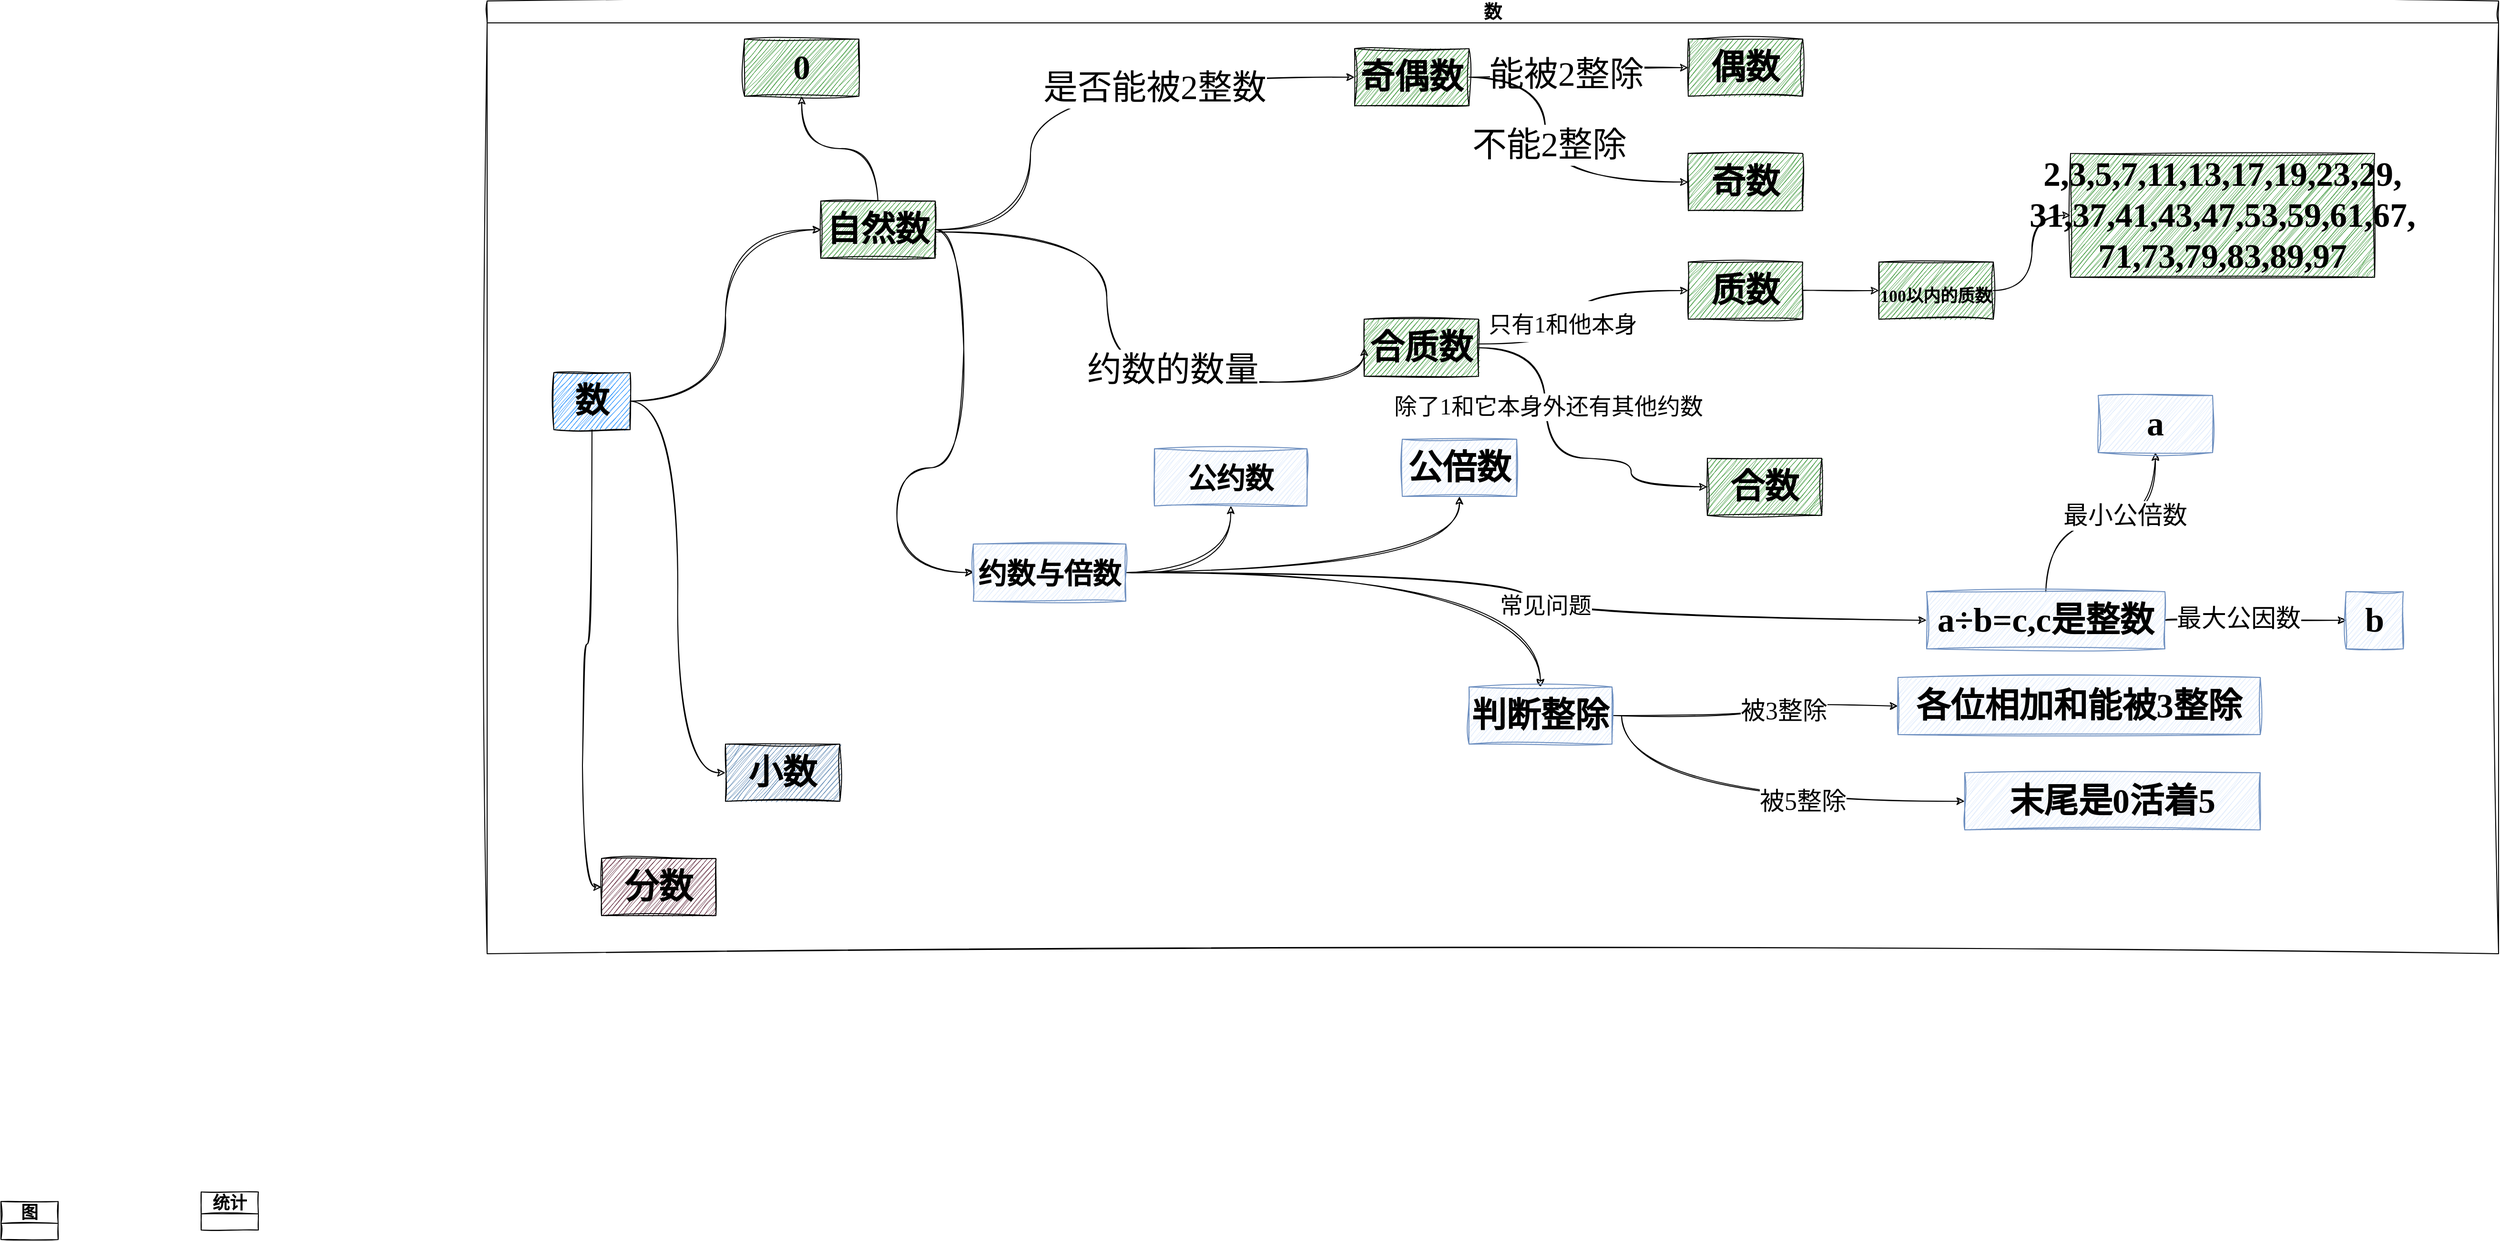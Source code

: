 <mxfile version="21.2.1" type="github">
  <diagram id="6a731a19-8d31-9384-78a2-239565b7b9f0" name="Page-1">
    <mxGraphModel dx="4123" dy="1148" grid="1" gridSize="10" guides="1" tooltips="1" connect="1" arrows="1" fold="1" page="1" pageScale="1" pageWidth="1169" pageHeight="827" background="none" math="0" shadow="0">
      <root>
        <mxCell id="0" />
        <mxCell id="1" parent="0" />
        <mxCell id="kk1tNPxJDdmJw3Zyzxyh-1779" value="数" style="swimlane;whiteSpace=wrap;html=1;shadow=0;sketch=1;curveFitting=1;jiggle=2;fontFamily=方正徐静蕾体;fontSource=http%3A%2F%2Fwww.ps3000.com%2Ffonts%2F%25E6%2596%25B9%25E6%25AD%25A3%25E9%259D%2599%25E8%2595%25BE%25E7%25AE%2580%25E4%25BD%2593_%25E5%25BE%2590%25E9%259D%2599%25E8%2595%25BE%25E6%2589%258B%25E5%2586%2599%25E4%25BD%2593.fon;fontSize=19;" parent="1" vertex="1">
          <mxGeometry x="100" y="130" width="2110" height="1000" as="geometry">
            <mxRectangle x="-280" y="240" width="140" height="30" as="alternateBounds" />
          </mxGeometry>
        </mxCell>
        <mxCell id="kk1tNPxJDdmJw3Zyzxyh-1782" style="edgeStyle=orthogonalEdgeStyle;rounded=0;orthogonalLoop=1;jettySize=auto;html=1;entryX=0;entryY=0.5;entryDx=0;entryDy=0;fontFamily=方正徐静蕾体;fontSource=http%3A%2F%2Fwww.ps3000.com%2Ffonts%2F%25E6%2596%25B9%25E6%25AD%25A3%25E9%259D%2599%25E8%2595%25BE%25E7%25AE%2580%25E4%25BD%2593_%25E5%25BE%2590%25E9%259D%2599%25E8%2595%25BE%25E6%2589%258B%25E5%2586%2599%25E4%25BD%2593.fon;fontSize=36;sketch=1;curveFitting=1;jiggle=2;elbow=vertical;curved=1;" parent="kk1tNPxJDdmJw3Zyzxyh-1779" source="kk1tNPxJDdmJw3Zyzxyh-1780" target="kk1tNPxJDdmJw3Zyzxyh-1781" edge="1">
          <mxGeometry relative="1" as="geometry" />
        </mxCell>
        <mxCell id="kk1tNPxJDdmJw3Zyzxyh-1786" style="edgeStyle=orthogonalEdgeStyle;curved=1;rounded=0;sketch=1;orthogonalLoop=1;jettySize=auto;html=1;entryX=0;entryY=0.5;entryDx=0;entryDy=0;fontFamily=方正徐静蕾体;fontSource=http%3A%2F%2Fwww.ps3000.com%2Ffonts%2F%25E6%2596%25B9%25E6%25AD%25A3%25E9%259D%2599%25E8%2595%25BE%25E7%25AE%2580%25E4%25BD%2593_%25E5%25BE%2590%25E9%259D%2599%25E8%2595%25BE%25E6%2589%258B%25E5%2586%2599%25E4%25BD%2593.fon;fontSize=36;elbow=vertical;" parent="kk1tNPxJDdmJw3Zyzxyh-1779" source="kk1tNPxJDdmJw3Zyzxyh-1780" target="kk1tNPxJDdmJw3Zyzxyh-1784" edge="1">
          <mxGeometry relative="1" as="geometry" />
        </mxCell>
        <mxCell id="kk1tNPxJDdmJw3Zyzxyh-1787" style="edgeStyle=orthogonalEdgeStyle;curved=1;rounded=0;sketch=1;orthogonalLoop=1;jettySize=auto;html=1;entryX=0;entryY=0.5;entryDx=0;entryDy=0;fontFamily=方正徐静蕾体;fontSource=http%3A%2F%2Fwww.ps3000.com%2Ffonts%2F%25E6%2596%25B9%25E6%25AD%25A3%25E9%259D%2599%25E8%2595%25BE%25E7%25AE%2580%25E4%25BD%2593_%25E5%25BE%2590%25E9%259D%2599%25E8%2595%25BE%25E6%2589%258B%25E5%2586%2599%25E4%25BD%2593.fon;fontSize=36;elbow=vertical;" parent="kk1tNPxJDdmJw3Zyzxyh-1779" source="kk1tNPxJDdmJw3Zyzxyh-1780" target="kk1tNPxJDdmJw3Zyzxyh-1785" edge="1">
          <mxGeometry relative="1" as="geometry" />
        </mxCell>
        <mxCell id="kk1tNPxJDdmJw3Zyzxyh-1780" value="数" style="rounded=0;whiteSpace=wrap;html=1;sketch=1;curveFitting=1;jiggle=2;fontFamily=方正徐静蕾体;fontSource=http%3A%2F%2Fwww.ps3000.com%2Ffonts%2F%25E6%2596%25B9%25E6%25AD%25A3%25E9%259D%2599%25E8%2595%25BE%25E7%25AE%2580%25E4%25BD%2593_%25E5%25BE%2590%25E9%259D%2599%25E8%2595%25BE%25E6%2589%258B%25E5%2586%2599%25E4%25BD%2593.fon;fontSize=36;fillColor=#007FFF;fontStyle=1" parent="kk1tNPxJDdmJw3Zyzxyh-1779" vertex="1">
          <mxGeometry x="70" y="390" width="80" height="60" as="geometry" />
        </mxCell>
        <mxCell id="FOnLiGUvBVXdEtmA3qcM-1771" style="edgeStyle=orthogonalEdgeStyle;curved=1;rounded=0;sketch=1;orthogonalLoop=1;jettySize=auto;html=1;entryX=0;entryY=0.5;entryDx=0;entryDy=0;fontFamily=方正徐静蕾体;fontSource=http%3A%2F%2Fwww.ps3000.com%2Ffonts%2F%25E6%2596%25B9%25E6%25AD%25A3%25E9%259D%2599%25E8%2595%25BE%25E7%25AE%2580%25E4%25BD%2593_%25E5%25BE%2590%25E9%259D%2599%25E8%2595%25BE%25E6%2589%258B%25E5%2586%2599%25E4%25BD%2593.fon;fontSize=36;elbow=vertical;" parent="kk1tNPxJDdmJw3Zyzxyh-1779" source="kk1tNPxJDdmJw3Zyzxyh-1781" target="FOnLiGUvBVXdEtmA3qcM-1770" edge="1">
          <mxGeometry relative="1" as="geometry">
            <Array as="points">
              <mxPoint x="570" y="240" />
              <mxPoint x="570" y="80" />
            </Array>
          </mxGeometry>
        </mxCell>
        <mxCell id="FOnLiGUvBVXdEtmA3qcM-1772" value="是否能被2整数" style="edgeLabel;html=1;align=center;verticalAlign=middle;resizable=0;points=[];fontSize=36;fontFamily=方正徐静蕾体;" parent="FOnLiGUvBVXdEtmA3qcM-1771" vertex="1" connectable="0">
          <mxGeometry x="-0.231" y="2" relative="1" as="geometry">
            <mxPoint x="132" y="-19" as="offset" />
          </mxGeometry>
        </mxCell>
        <mxCell id="FOnLiGUvBVXdEtmA3qcM-1778" style="edgeStyle=orthogonalEdgeStyle;curved=1;rounded=0;sketch=1;orthogonalLoop=1;jettySize=auto;html=1;entryX=0.5;entryY=1;entryDx=0;entryDy=0;fontFamily=方正徐静蕾体;fontSource=http%3A%2F%2Fwww.ps3000.com%2Ffonts%2F%25E6%2596%25B9%25E6%25AD%25A3%25E9%259D%2599%25E8%2595%25BE%25E7%25AE%2580%25E4%25BD%2593_%25E5%25BE%2590%25E9%259D%2599%25E8%2595%25BE%25E6%2589%258B%25E5%2586%2599%25E4%25BD%2593.fon;fontSize=36;elbow=vertical;" parent="kk1tNPxJDdmJw3Zyzxyh-1779" source="kk1tNPxJDdmJw3Zyzxyh-1781" target="FOnLiGUvBVXdEtmA3qcM-1777" edge="1">
          <mxGeometry relative="1" as="geometry" />
        </mxCell>
        <mxCell id="0Zhl1wG_Vn98120ulY0c-4" value="" style="edgeStyle=orthogonalEdgeStyle;rounded=0;orthogonalLoop=1;jettySize=auto;html=1;sketch=1;curveFitting=1;jiggle=2;curved=1;" parent="kk1tNPxJDdmJw3Zyzxyh-1779" source="kk1tNPxJDdmJw3Zyzxyh-1781" target="0Zhl1wG_Vn98120ulY0c-3" edge="1">
          <mxGeometry relative="1" as="geometry">
            <Array as="points">
              <mxPoint x="500" y="240" />
              <mxPoint x="500" y="490" />
              <mxPoint x="430" y="490" />
            </Array>
          </mxGeometry>
        </mxCell>
        <mxCell id="kk1tNPxJDdmJw3Zyzxyh-1781" value="自然数" style="rounded=0;whiteSpace=wrap;html=1;sketch=1;curveFitting=1;jiggle=2;fontFamily=方正徐静蕾体;fontSource=http%3A%2F%2Fwww.ps3000.com%2Ffonts%2F%25E6%2596%25B9%25E6%25AD%25A3%25E9%259D%2599%25E8%2595%25BE%25E7%25AE%2580%25E4%25BD%2593_%25E5%25BE%2590%25E9%259D%2599%25E8%2595%25BE%25E6%2589%258B%25E5%2586%2599%25E4%25BD%2593.fon;fontSize=36;fillColor=#278d25;shadow=0;fillStyle=auto;fontStyle=1" parent="kk1tNPxJDdmJw3Zyzxyh-1779" vertex="1">
          <mxGeometry x="350" y="210" width="120" height="60" as="geometry" />
        </mxCell>
        <mxCell id="kk1tNPxJDdmJw3Zyzxyh-1784" value="小数" style="rounded=0;whiteSpace=wrap;html=1;sketch=1;curveFitting=1;jiggle=2;fontFamily=方正徐静蕾体;fontSource=http%3A%2F%2Fwww.ps3000.com%2Ffonts%2F%25E6%2596%25B9%25E6%25AD%25A3%25E9%259D%2599%25E8%2595%25BE%25E7%25AE%2580%25E4%25BD%2593_%25E5%25BE%2590%25E9%259D%2599%25E8%2595%25BE%25E6%2589%258B%25E5%2586%2599%25E4%25BD%2593.fon;fontSize=36;fillColor=#4b7aaa;shadow=0;fontStyle=1" parent="kk1tNPxJDdmJw3Zyzxyh-1779" vertex="1">
          <mxGeometry x="250" y="780" width="120" height="60" as="geometry" />
        </mxCell>
        <mxCell id="kk1tNPxJDdmJw3Zyzxyh-1785" value="分数" style="rounded=0;whiteSpace=wrap;html=1;sketch=1;curveFitting=1;jiggle=2;fontFamily=方正徐静蕾体;fontSource=http%3A%2F%2Fwww.ps3000.com%2Ffonts%2F%25E6%2596%25B9%25E6%25AD%25A3%25E9%259D%2599%25E8%2595%25BE%25E7%25AE%2580%25E4%25BD%2593_%25E5%25BE%2590%25E9%259D%2599%25E8%2595%25BE%25E6%2589%258B%25E5%2586%2599%25E4%25BD%2593.fon;fontSize=36;fillColor=#4e0e24;shadow=0;fontStyle=1" parent="kk1tNPxJDdmJw3Zyzxyh-1779" vertex="1">
          <mxGeometry x="120" y="900" width="120" height="60" as="geometry" />
        </mxCell>
        <mxCell id="FOnLiGUvBVXdEtmA3qcM-1784" style="edgeStyle=orthogonalEdgeStyle;curved=1;rounded=0;sketch=1;orthogonalLoop=1;jettySize=auto;html=1;entryX=0;entryY=0.5;entryDx=0;entryDy=0;fontFamily=方正徐静蕾体;fontSource=http%3A%2F%2Fwww.ps3000.com%2Ffonts%2F%25E6%2596%25B9%25E6%25AD%25A3%25E9%259D%2599%25E8%2595%25BE%25E7%25AE%2580%25E4%25BD%2593_%25E5%25BE%2590%25E9%259D%2599%25E8%2595%25BE%25E6%2589%258B%25E5%2586%2599%25E4%25BD%2593.fon;fontSize=36;elbow=vertical;" parent="kk1tNPxJDdmJw3Zyzxyh-1779" source="FOnLiGUvBVXdEtmA3qcM-1770" target="FOnLiGUvBVXdEtmA3qcM-1779" edge="1">
          <mxGeometry relative="1" as="geometry" />
        </mxCell>
        <mxCell id="FOnLiGUvBVXdEtmA3qcM-1785" value="能被2整除" style="edgeLabel;html=1;align=center;verticalAlign=middle;resizable=0;points=[];fontSize=36;fontFamily=方正徐静蕾体;" parent="FOnLiGUvBVXdEtmA3qcM-1784" vertex="1" connectable="0">
          <mxGeometry x="-0.15" y="3" relative="1" as="geometry">
            <mxPoint as="offset" />
          </mxGeometry>
        </mxCell>
        <mxCell id="FOnLiGUvBVXdEtmA3qcM-1786" style="edgeStyle=orthogonalEdgeStyle;curved=1;rounded=0;sketch=1;orthogonalLoop=1;jettySize=auto;html=1;exitX=1;exitY=0.5;exitDx=0;exitDy=0;entryX=0;entryY=0.5;entryDx=0;entryDy=0;fontFamily=方正徐静蕾体;fontSource=http%3A%2F%2Fwww.ps3000.com%2Ffonts%2F%25E6%2596%25B9%25E6%25AD%25A3%25E9%259D%2599%25E8%2595%25BE%25E7%25AE%2580%25E4%25BD%2593_%25E5%25BE%2590%25E9%259D%2599%25E8%2595%25BE%25E6%2589%258B%25E5%2586%2599%25E4%25BD%2593.fon;fontSize=36;elbow=vertical;" parent="kk1tNPxJDdmJw3Zyzxyh-1779" source="FOnLiGUvBVXdEtmA3qcM-1770" target="FOnLiGUvBVXdEtmA3qcM-1781" edge="1">
          <mxGeometry relative="1" as="geometry">
            <Array as="points">
              <mxPoint x="1110" y="80" />
              <mxPoint x="1110" y="190" />
            </Array>
          </mxGeometry>
        </mxCell>
        <mxCell id="FOnLiGUvBVXdEtmA3qcM-1787" value="不能2整除" style="edgeLabel;html=1;align=center;verticalAlign=middle;resizable=0;points=[];fontSize=36;fontFamily=方正徐静蕾体;" parent="FOnLiGUvBVXdEtmA3qcM-1786" vertex="1" connectable="0">
          <mxGeometry x="-0.112" y="4" relative="1" as="geometry">
            <mxPoint as="offset" />
          </mxGeometry>
        </mxCell>
        <mxCell id="FOnLiGUvBVXdEtmA3qcM-1770" value="奇偶数" style="rounded=0;whiteSpace=wrap;html=1;sketch=1;curveFitting=1;jiggle=2;fontFamily=方正徐静蕾体;fontSource=http%3A%2F%2Fwww.ps3000.com%2Ffonts%2F%25E6%2596%25B9%25E6%25AD%25A3%25E9%259D%2599%25E8%2595%25BE%25E7%25AE%2580%25E4%25BD%2593_%25E5%25BE%2590%25E9%259D%2599%25E8%2595%25BE%25E6%2589%258B%25E5%2586%2599%25E4%25BD%2593.fon;fontSize=36;fillColor=#278d25;shadow=0;fontStyle=1" parent="kk1tNPxJDdmJw3Zyzxyh-1779" vertex="1">
          <mxGeometry x="910" y="50" width="120" height="60" as="geometry" />
        </mxCell>
        <mxCell id="FOnLiGUvBVXdEtmA3qcM-1792" style="edgeStyle=orthogonalEdgeStyle;curved=1;rounded=0;sketch=1;orthogonalLoop=1;jettySize=auto;html=1;exitX=1;exitY=0.5;exitDx=0;exitDy=0;entryX=0;entryY=0.5;entryDx=0;entryDy=0;fontFamily=方正徐静蕾体;fontSource=http%3A%2F%2Fwww.ps3000.com%2Ffonts%2F%25E6%2596%25B9%25E6%25AD%25A3%25E9%259D%2599%25E8%2595%25BE%25E7%25AE%2580%25E4%25BD%2593_%25E5%25BE%2590%25E9%259D%2599%25E8%2595%25BE%25E6%2589%258B%25E5%2586%2599%25E4%25BD%2593.fon;fontSize=24;elbow=vertical;" parent="kk1tNPxJDdmJw3Zyzxyh-1779" source="FOnLiGUvBVXdEtmA3qcM-1773" target="FOnLiGUvBVXdEtmA3qcM-1789" edge="1">
          <mxGeometry relative="1" as="geometry">
            <Array as="points">
              <mxPoint x="1110" y="364" />
              <mxPoint x="1110" y="480" />
              <mxPoint x="1200" y="480" />
              <mxPoint x="1200" y="510" />
            </Array>
          </mxGeometry>
        </mxCell>
        <mxCell id="FOnLiGUvBVXdEtmA3qcM-1793" value="除了1和它本身外还有其他约数" style="edgeLabel;html=1;align=center;verticalAlign=middle;resizable=0;points=[];fontSize=24;fontFamily=方正徐静蕾体;" parent="FOnLiGUvBVXdEtmA3qcM-1792" vertex="1" connectable="0">
          <mxGeometry x="-0.318" y="3" relative="1" as="geometry">
            <mxPoint as="offset" />
          </mxGeometry>
        </mxCell>
        <mxCell id="FOnLiGUvBVXdEtmA3qcM-1773" value="合质数" style="rounded=0;whiteSpace=wrap;html=1;sketch=1;curveFitting=1;jiggle=2;fontFamily=方正徐静蕾体;fontSource=http%3A%2F%2Fwww.ps3000.com%2Ffonts%2F%25E6%2596%25B9%25E6%25AD%25A3%25E9%259D%2599%25E8%2595%25BE%25E7%25AE%2580%25E4%25BD%2593_%25E5%25BE%2590%25E9%259D%2599%25E8%2595%25BE%25E6%2589%258B%25E5%2586%2599%25E4%25BD%2593.fon;fontSize=36;fillColor=#278d25;shadow=0;fontStyle=1" parent="kk1tNPxJDdmJw3Zyzxyh-1779" vertex="1">
          <mxGeometry x="920" y="334" width="120" height="60" as="geometry" />
        </mxCell>
        <mxCell id="FOnLiGUvBVXdEtmA3qcM-1774" style="edgeStyle=orthogonalEdgeStyle;curved=1;rounded=0;sketch=1;orthogonalLoop=1;jettySize=auto;html=1;entryX=0;entryY=0.5;entryDx=0;entryDy=0;fontFamily=方正徐静蕾体;fontSource=http%3A%2F%2Fwww.ps3000.com%2Ffonts%2F%25E6%2596%25B9%25E6%25AD%25A3%25E9%259D%2599%25E8%2595%25BE%25E7%25AE%2580%25E4%25BD%2593_%25E5%25BE%2590%25E9%259D%2599%25E8%2595%25BE%25E6%2589%258B%25E5%2586%2599%25E4%25BD%2593.fon;fontSize=36;elbow=vertical;" parent="kk1tNPxJDdmJw3Zyzxyh-1779" target="FOnLiGUvBVXdEtmA3qcM-1773" edge="1">
          <mxGeometry relative="1" as="geometry">
            <mxPoint x="470" y="242.5" as="sourcePoint" />
            <mxPoint x="920" y="277.5" as="targetPoint" />
            <Array as="points">
              <mxPoint x="650" y="243" />
              <mxPoint x="650" y="380" />
              <mxPoint x="740" y="380" />
              <mxPoint x="740" y="400" />
              <mxPoint x="920" y="400" />
            </Array>
          </mxGeometry>
        </mxCell>
        <mxCell id="FOnLiGUvBVXdEtmA3qcM-1775" value="约数的数量" style="edgeLabel;html=1;align=center;verticalAlign=middle;resizable=0;points=[];fontSize=36;fontFamily=方正徐静蕾体;" parent="FOnLiGUvBVXdEtmA3qcM-1774" vertex="1" connectable="0">
          <mxGeometry x="0.2" y="-7" relative="1" as="geometry">
            <mxPoint as="offset" />
          </mxGeometry>
        </mxCell>
        <mxCell id="FOnLiGUvBVXdEtmA3qcM-1777" value="0" style="rounded=0;whiteSpace=wrap;html=1;sketch=1;curveFitting=1;jiggle=2;fontFamily=方正徐静蕾体;fontSource=http%3A%2F%2Fwww.ps3000.com%2Ffonts%2F%25E6%2596%25B9%25E6%25AD%25A3%25E9%259D%2599%25E8%2595%25BE%25E7%25AE%2580%25E4%25BD%2593_%25E5%25BE%2590%25E9%259D%2599%25E8%2595%25BE%25E6%2589%258B%25E5%2586%2599%25E4%25BD%2593.fon;fontSize=36;fillColor=#278d25;shadow=0;fontStyle=1" parent="kk1tNPxJDdmJw3Zyzxyh-1779" vertex="1">
          <mxGeometry x="270" y="40" width="120" height="60" as="geometry" />
        </mxCell>
        <mxCell id="FOnLiGUvBVXdEtmA3qcM-1779" value="偶数" style="whiteSpace=wrap;html=1;fontSize=36;fontFamily=方正徐静蕾体;fillColor=#278d25;rounded=0;sketch=1;curveFitting=1;jiggle=2;fontSource=http%3A%2F%2Fwww.ps3000.com%2Ffonts%2F%25E6%2596%25B9%25E6%25AD%25A3%25E9%259D%2599%25E8%2595%25BE%25E7%25AE%2580%25E4%25BD%2593_%25E5%25BE%2590%25E9%259D%2599%25E8%2595%25BE%25E6%2589%258B%25E5%2586%2599%25E4%25BD%2593.fon;shadow=0;fontStyle=1" parent="kk1tNPxJDdmJw3Zyzxyh-1779" vertex="1">
          <mxGeometry x="1260" y="40" width="120" height="60" as="geometry" />
        </mxCell>
        <mxCell id="FOnLiGUvBVXdEtmA3qcM-1781" value="奇数" style="whiteSpace=wrap;html=1;fontSize=36;fontFamily=方正徐静蕾体;fillColor=#278d25;rounded=0;sketch=1;curveFitting=1;jiggle=2;fontSource=http%3A%2F%2Fwww.ps3000.com%2Ffonts%2F%25E6%2596%25B9%25E6%25AD%25A3%25E9%259D%2599%25E8%2595%25BE%25E7%25AE%2580%25E4%25BD%2593_%25E5%25BE%2590%25E9%259D%2599%25E8%2595%25BE%25E6%2589%258B%25E5%2586%2599%25E4%25BD%2593.fon;shadow=0;fontStyle=1" parent="kk1tNPxJDdmJw3Zyzxyh-1779" vertex="1">
          <mxGeometry x="1260" y="160" width="120" height="60" as="geometry" />
        </mxCell>
        <mxCell id="FOnLiGUvBVXdEtmA3qcM-1789" value="合数" style="whiteSpace=wrap;html=1;fontSize=36;fontFamily=方正徐静蕾体;fillColor=#278d25;rounded=0;sketch=1;curveFitting=1;jiggle=2;fontSource=http%3A%2F%2Fwww.ps3000.com%2Ffonts%2F%25E6%2596%25B9%25E6%25AD%25A3%25E9%259D%2599%25E8%2595%25BE%25E7%25AE%2580%25E4%25BD%2593_%25E5%25BE%2590%25E9%259D%2599%25E8%2595%25BE%25E6%2589%258B%25E5%2586%2599%25E4%25BD%2593.fon;shadow=0;fontStyle=1" parent="kk1tNPxJDdmJw3Zyzxyh-1779" vertex="1">
          <mxGeometry x="1280" y="480" width="120" height="60" as="geometry" />
        </mxCell>
        <mxCell id="FOnLiGUvBVXdEtmA3qcM-1797" value="" style="edgeStyle=orthogonalEdgeStyle;curved=1;rounded=0;sketch=1;orthogonalLoop=1;jettySize=auto;html=1;fontFamily=方正徐静蕾体;fontSource=http%3A%2F%2Fwww.ps3000.com%2Ffonts%2F%25E6%2596%25B9%25E6%25AD%25A3%25E9%259D%2599%25E8%2595%25BE%25E7%25AE%2580%25E4%25BD%2593_%25E5%25BE%2590%25E9%259D%2599%25E8%2595%25BE%25E6%2589%258B%25E5%2586%2599%25E4%25BD%2593.fon;fontSize=24;elbow=vertical;" parent="kk1tNPxJDdmJw3Zyzxyh-1779" source="FOnLiGUvBVXdEtmA3qcM-1788" target="FOnLiGUvBVXdEtmA3qcM-1796" edge="1">
          <mxGeometry relative="1" as="geometry" />
        </mxCell>
        <mxCell id="FOnLiGUvBVXdEtmA3qcM-1788" value="质数" style="whiteSpace=wrap;html=1;fontSize=36;fontFamily=方正徐静蕾体;fillColor=#278d25;rounded=0;sketch=1;curveFitting=1;jiggle=2;fontSource=http%3A%2F%2Fwww.ps3000.com%2Ffonts%2F%25E6%2596%25B9%25E6%25AD%25A3%25E9%259D%2599%25E8%2595%25BE%25E7%25AE%2580%25E4%25BD%2593_%25E5%25BE%2590%25E9%259D%2599%25E8%2595%25BE%25E6%2589%258B%25E5%2586%2599%25E4%25BD%2593.fon;shadow=0;fontStyle=1" parent="kk1tNPxJDdmJw3Zyzxyh-1779" vertex="1">
          <mxGeometry x="1260" y="274" width="120" height="60" as="geometry" />
        </mxCell>
        <mxCell id="FOnLiGUvBVXdEtmA3qcM-1790" style="edgeStyle=orthogonalEdgeStyle;curved=1;rounded=0;sketch=1;orthogonalLoop=1;jettySize=auto;html=1;entryX=0;entryY=0.5;entryDx=0;entryDy=0;fontFamily=方正徐静蕾体;fontSource=http%3A%2F%2Fwww.ps3000.com%2Ffonts%2F%25E6%2596%25B9%25E6%25AD%25A3%25E9%259D%2599%25E8%2595%25BE%25E7%25AE%2580%25E4%25BD%2593_%25E5%25BE%2590%25E9%259D%2599%25E8%2595%25BE%25E6%2589%258B%25E5%2586%2599%25E4%25BD%2593.fon;fontSize=36;elbow=vertical;" parent="kk1tNPxJDdmJw3Zyzxyh-1779" source="FOnLiGUvBVXdEtmA3qcM-1773" target="FOnLiGUvBVXdEtmA3qcM-1788" edge="1">
          <mxGeometry relative="1" as="geometry">
            <Array as="points">
              <mxPoint x="1140" y="360" />
              <mxPoint x="1140" y="304" />
            </Array>
          </mxGeometry>
        </mxCell>
        <mxCell id="FOnLiGUvBVXdEtmA3qcM-1791" value="&lt;font style=&quot;font-size: 24px;&quot;&gt;只有1和他本身&lt;/font&gt;" style="edgeLabel;html=1;align=center;verticalAlign=middle;resizable=0;points=[];fontSize=36;fontFamily=方正徐静蕾体;" parent="FOnLiGUvBVXdEtmA3qcM-1790" vertex="1" connectable="0">
          <mxGeometry x="-0.1" y="12" relative="1" as="geometry">
            <mxPoint as="offset" />
          </mxGeometry>
        </mxCell>
        <mxCell id="FOnLiGUvBVXdEtmA3qcM-1799" value="" style="edgeStyle=orthogonalEdgeStyle;curved=1;rounded=0;sketch=1;orthogonalLoop=1;jettySize=auto;html=1;fontFamily=方正徐静蕾体;fontSource=http%3A%2F%2Fwww.ps3000.com%2Ffonts%2F%25E6%2596%25B9%25E6%25AD%25A3%25E9%259D%2599%25E8%2595%25BE%25E7%25AE%2580%25E4%25BD%2593_%25E5%25BE%2590%25E9%259D%2599%25E8%2595%25BE%25E6%2589%258B%25E5%2586%2599%25E4%25BD%2593.fon;fontSize=18;elbow=vertical;" parent="kk1tNPxJDdmJw3Zyzxyh-1779" source="FOnLiGUvBVXdEtmA3qcM-1796" target="FOnLiGUvBVXdEtmA3qcM-1798" edge="1">
          <mxGeometry relative="1" as="geometry" />
        </mxCell>
        <mxCell id="FOnLiGUvBVXdEtmA3qcM-1796" value="&lt;font style=&quot;font-size: 18px;&quot;&gt;100以内的质数&lt;/font&gt;" style="whiteSpace=wrap;html=1;fontSize=36;fontFamily=方正徐静蕾体;fillColor=#278d25;rounded=0;sketch=1;curveFitting=1;jiggle=2;fontSource=http%3A%2F%2Fwww.ps3000.com%2Ffonts%2F%25E6%2596%25B9%25E6%25AD%25A3%25E9%259D%2599%25E8%2595%25BE%25E7%25AE%2580%25E4%25BD%2593_%25E5%25BE%2590%25E9%259D%2599%25E8%2595%25BE%25E6%2589%258B%25E5%2586%2599%25E4%25BD%2593.fon;shadow=0;fontStyle=1" parent="kk1tNPxJDdmJw3Zyzxyh-1779" vertex="1">
          <mxGeometry x="1460" y="274" width="120" height="60" as="geometry" />
        </mxCell>
        <mxCell id="FOnLiGUvBVXdEtmA3qcM-1798" value="2,3,5,7,11,13,17,19,23,29,&lt;br&gt;31,37,41,43,47,53,59,61,67,&lt;br&gt;71,73,79,83,89,97" style="whiteSpace=wrap;html=1;fontSize=36;fontFamily=方正徐静蕾体;fillColor=#278d25;rounded=0;sketch=1;curveFitting=1;jiggle=2;fontSource=http%3A%2F%2Fwww.ps3000.com%2Ffonts%2F%25E6%2596%25B9%25E6%25AD%25A3%25E9%259D%2599%25E8%2595%25BE%25E7%25AE%2580%25E4%25BD%2593_%25E5%25BE%2590%25E9%259D%2599%25E8%2595%25BE%25E6%2589%258B%25E5%2586%2599%25E4%25BD%2593.fon;shadow=0;fontStyle=1" parent="kk1tNPxJDdmJw3Zyzxyh-1779" vertex="1">
          <mxGeometry x="1661" y="160" width="319" height="130" as="geometry" />
        </mxCell>
        <mxCell id="0Zhl1wG_Vn98120ulY0c-6" value="" style="edgeStyle=orthogonalEdgeStyle;rounded=0;orthogonalLoop=1;jettySize=auto;html=1;sketch=1;curveFitting=1;jiggle=2;curved=1;" parent="kk1tNPxJDdmJw3Zyzxyh-1779" source="0Zhl1wG_Vn98120ulY0c-3" target="0Zhl1wG_Vn98120ulY0c-5" edge="1">
          <mxGeometry relative="1" as="geometry" />
        </mxCell>
        <mxCell id="0Zhl1wG_Vn98120ulY0c-8" value="" style="edgeStyle=orthogonalEdgeStyle;rounded=0;orthogonalLoop=1;jettySize=auto;html=1;sketch=1;curveFitting=1;jiggle=2;curved=1;" parent="kk1tNPxJDdmJw3Zyzxyh-1779" source="0Zhl1wG_Vn98120ulY0c-3" target="0Zhl1wG_Vn98120ulY0c-7" edge="1">
          <mxGeometry relative="1" as="geometry" />
        </mxCell>
        <mxCell id="YO19hEzZP86mb_5TqTka-2" value="" style="edgeStyle=orthogonalEdgeStyle;rounded=0;orthogonalLoop=1;jettySize=auto;html=1;sketch=1;curveFitting=1;jiggle=2;curved=1;" edge="1" parent="kk1tNPxJDdmJw3Zyzxyh-1779" source="0Zhl1wG_Vn98120ulY0c-3" target="YO19hEzZP86mb_5TqTka-1">
          <mxGeometry relative="1" as="geometry" />
        </mxCell>
        <mxCell id="YO19hEzZP86mb_5TqTka-3" value="&lt;font style=&quot;font-size: 24px;&quot;&gt;常见问题&lt;/font&gt;" style="edgeLabel;html=1;align=center;verticalAlign=middle;resizable=0;points=[];fontFamily=方正徐静蕾体;fontSource=http%3A%2F%2Fwww.ps3000.com%2Ffonts%2F%25E6%2596%25B9%25E6%25AD%25A3%25E9%259D%2599%25E8%2595%25BE%25E7%25AE%2580%25E4%25BD%2593_%25E5%25BE%2590%25E9%259D%2599%25E8%2595%25BE%25E6%2589%258B%25E5%2586%2599%25E4%25BD%2593.fon;" vertex="1" connectable="0" parent="YO19hEzZP86mb_5TqTka-2">
          <mxGeometry x="0.101" y="15" relative="1" as="geometry">
            <mxPoint as="offset" />
          </mxGeometry>
        </mxCell>
        <mxCell id="YO19hEzZP86mb_5TqTka-12" value="" style="edgeStyle=orthogonalEdgeStyle;rounded=0;orthogonalLoop=1;jettySize=auto;html=1;sketch=1;curveFitting=1;jiggle=2;curved=1;" edge="1" parent="kk1tNPxJDdmJw3Zyzxyh-1779" source="0Zhl1wG_Vn98120ulY0c-3" target="YO19hEzZP86mb_5TqTka-11">
          <mxGeometry relative="1" as="geometry" />
        </mxCell>
        <mxCell id="0Zhl1wG_Vn98120ulY0c-3" value="&lt;font style=&quot;font-size: 30px;&quot;&gt;约数与倍数&lt;/font&gt;" style="whiteSpace=wrap;html=1;fontSize=36;fontFamily=方正徐静蕾体;fillColor=#dae8fc;rounded=0;sketch=1;curveFitting=1;jiggle=2;fontSource=http%3A%2F%2Fwww.ps3000.com%2Ffonts%2F%25E6%2596%25B9%25E6%25AD%25A3%25E9%259D%2599%25E8%2595%25BE%25E7%25AE%2580%25E4%25BD%2593_%25E5%25BE%2590%25E9%259D%2599%25E8%2595%25BE%25E6%2589%258B%25E5%2586%2599%25E4%25BD%2593.fon;shadow=0;fillStyle=hachure;fontStyle=1;strokeColor=#6c8ebf;" parent="kk1tNPxJDdmJw3Zyzxyh-1779" vertex="1">
          <mxGeometry x="510" y="570" width="160" height="60" as="geometry" />
        </mxCell>
        <mxCell id="0Zhl1wG_Vn98120ulY0c-5" value="&lt;span style=&quot;font-size: 30px;&quot;&gt;公约数&lt;/span&gt;" style="whiteSpace=wrap;html=1;fontSize=36;fontFamily=方正徐静蕾体;fillColor=#dae8fc;rounded=0;sketch=1;curveFitting=1;jiggle=2;fontSource=http%3A%2F%2Fwww.ps3000.com%2Ffonts%2F%25E6%2596%25B9%25E6%25AD%25A3%25E9%259D%2599%25E8%2595%25BE%25E7%25AE%2580%25E4%25BD%2593_%25E5%25BE%2590%25E9%259D%2599%25E8%2595%25BE%25E6%2589%258B%25E5%2586%2599%25E4%25BD%2593.fon;shadow=0;fillStyle=hachure;fontStyle=1;strokeColor=#6c8ebf;" parent="kk1tNPxJDdmJw3Zyzxyh-1779" vertex="1">
          <mxGeometry x="700" y="470" width="160" height="60" as="geometry" />
        </mxCell>
        <mxCell id="0Zhl1wG_Vn98120ulY0c-7" value="公倍数" style="whiteSpace=wrap;html=1;fontSize=36;fontFamily=方正徐静蕾体;fillColor=#dae8fc;strokeColor=#6c8ebf;rounded=0;sketch=1;curveFitting=1;jiggle=2;fontSource=http%3A%2F%2Fwww.ps3000.com%2Ffonts%2F%25E6%2596%25B9%25E6%25AD%25A3%25E9%259D%2599%25E8%2595%25BE%25E7%25AE%2580%25E4%25BD%2593_%25E5%25BE%2590%25E9%259D%2599%25E8%2595%25BE%25E6%2589%258B%25E5%2586%2599%25E4%25BD%2593.fon;shadow=0;fillStyle=hachure;fontStyle=1;" parent="kk1tNPxJDdmJw3Zyzxyh-1779" vertex="1">
          <mxGeometry x="960" y="460" width="120" height="60" as="geometry" />
        </mxCell>
        <mxCell id="YO19hEzZP86mb_5TqTka-5" value="" style="edgeStyle=orthogonalEdgeStyle;rounded=0;orthogonalLoop=1;jettySize=auto;html=1;curved=1;sketch=1;curveFitting=1;jiggle=2;" edge="1" parent="kk1tNPxJDdmJw3Zyzxyh-1779" source="YO19hEzZP86mb_5TqTka-1" target="YO19hEzZP86mb_5TqTka-4">
          <mxGeometry relative="1" as="geometry" />
        </mxCell>
        <mxCell id="YO19hEzZP86mb_5TqTka-6" value="&lt;font face=&quot;方正徐静蕾体&quot;&gt;&lt;span style=&quot;font-size: 26px;&quot;&gt;最小公倍数&lt;/span&gt;&lt;/font&gt;" style="edgeLabel;html=1;align=center;verticalAlign=middle;resizable=0;points=[];" vertex="1" connectable="0" parent="YO19hEzZP86mb_5TqTka-5">
          <mxGeometry x="0.196" y="7" relative="1" as="geometry">
            <mxPoint as="offset" />
          </mxGeometry>
        </mxCell>
        <mxCell id="YO19hEzZP86mb_5TqTka-9" style="edgeStyle=orthogonalEdgeStyle;rounded=0;orthogonalLoop=1;jettySize=auto;html=1;entryX=0;entryY=0.5;entryDx=0;entryDy=0;sketch=1;curveFitting=1;jiggle=2;curved=1;" edge="1" parent="kk1tNPxJDdmJw3Zyzxyh-1779" source="YO19hEzZP86mb_5TqTka-1" target="YO19hEzZP86mb_5TqTka-7">
          <mxGeometry relative="1" as="geometry" />
        </mxCell>
        <mxCell id="YO19hEzZP86mb_5TqTka-10" value="&lt;font face=&quot;方正徐静蕾体&quot;&gt;&lt;span style=&quot;font-size: 26px;&quot;&gt;最大公因数&lt;/span&gt;&lt;/font&gt;" style="edgeLabel;html=1;align=center;verticalAlign=middle;resizable=0;points=[];" vertex="1" connectable="0" parent="YO19hEzZP86mb_5TqTka-9">
          <mxGeometry x="-0.191" y="2" relative="1" as="geometry">
            <mxPoint as="offset" />
          </mxGeometry>
        </mxCell>
        <mxCell id="YO19hEzZP86mb_5TqTka-1" value="a÷b=c,c是整数" style="whiteSpace=wrap;html=1;fontSize=36;fontFamily=方正徐静蕾体;fillColor=#dae8fc;strokeColor=#6c8ebf;rounded=0;sketch=1;curveFitting=1;jiggle=2;fontSource=http%3A%2F%2Fwww.ps3000.com%2Ffonts%2F%25E6%2596%25B9%25E6%25AD%25A3%25E9%259D%2599%25E8%2595%25BE%25E7%25AE%2580%25E4%25BD%2593_%25E5%25BE%2590%25E9%259D%2599%25E8%2595%25BE%25E6%2589%258B%25E5%2586%2599%25E4%25BD%2593.fon;shadow=0;fillStyle=hachure;fontStyle=1;" vertex="1" parent="kk1tNPxJDdmJw3Zyzxyh-1779">
          <mxGeometry x="1510" y="620" width="250" height="60" as="geometry" />
        </mxCell>
        <mxCell id="YO19hEzZP86mb_5TqTka-4" value="a" style="whiteSpace=wrap;html=1;fontSize=36;fontFamily=方正徐静蕾体;fillColor=#dae8fc;strokeColor=#6c8ebf;rounded=0;sketch=1;curveFitting=1;jiggle=2;fontSource=http%3A%2F%2Fwww.ps3000.com%2Ffonts%2F%25E6%2596%25B9%25E6%25AD%25A3%25E9%259D%2599%25E8%2595%25BE%25E7%25AE%2580%25E4%25BD%2593_%25E5%25BE%2590%25E9%259D%2599%25E8%2595%25BE%25E6%2589%258B%25E5%2586%2599%25E4%25BD%2593.fon;shadow=0;fillStyle=hachure;fontStyle=1;" vertex="1" parent="kk1tNPxJDdmJw3Zyzxyh-1779">
          <mxGeometry x="1690" y="414" width="120" height="60" as="geometry" />
        </mxCell>
        <mxCell id="YO19hEzZP86mb_5TqTka-7" value="b" style="whiteSpace=wrap;html=1;fontSize=36;fontFamily=方正徐静蕾体;fillColor=#dae8fc;strokeColor=#6c8ebf;rounded=0;sketch=1;curveFitting=1;jiggle=2;fontSource=http%3A%2F%2Fwww.ps3000.com%2Ffonts%2F%25E6%2596%25B9%25E6%25AD%25A3%25E9%259D%2599%25E8%2595%25BE%25E7%25AE%2580%25E4%25BD%2593_%25E5%25BE%2590%25E9%259D%2599%25E8%2595%25BE%25E6%2589%258B%25E5%2586%2599%25E4%25BD%2593.fon;shadow=0;fillStyle=hachure;fontStyle=1;" vertex="1" parent="kk1tNPxJDdmJw3Zyzxyh-1779">
          <mxGeometry x="1950" y="620" width="60" height="60" as="geometry" />
        </mxCell>
        <mxCell id="YO19hEzZP86mb_5TqTka-14" value="" style="edgeStyle=orthogonalEdgeStyle;rounded=0;orthogonalLoop=1;jettySize=auto;html=1;sketch=1;curveFitting=1;jiggle=2;curved=1;" edge="1" parent="kk1tNPxJDdmJw3Zyzxyh-1779" source="YO19hEzZP86mb_5TqTka-11" target="YO19hEzZP86mb_5TqTka-13">
          <mxGeometry relative="1" as="geometry" />
        </mxCell>
        <mxCell id="YO19hEzZP86mb_5TqTka-16" value="&lt;font data-font-src=&quot;http://www.ps3000.com/fonts/%E6%96%B9%E6%AD%A3%E9%9D%99%E8%95%BE%E7%AE%80%E4%BD%93_%E5%BE%90%E9%9D%99%E8%95%BE%E6%89%8B%E5%86%99%E4%BD%93.fon&quot; face=&quot;方正徐静蕾体&quot; style=&quot;font-size: 26px;&quot;&gt;被3整除&lt;/font&gt;" style="edgeLabel;html=1;align=center;verticalAlign=middle;resizable=0;points=[];" vertex="1" connectable="0" parent="YO19hEzZP86mb_5TqTka-14">
          <mxGeometry x="0.222" y="-5" relative="1" as="geometry">
            <mxPoint as="offset" />
          </mxGeometry>
        </mxCell>
        <mxCell id="YO19hEzZP86mb_5TqTka-11" value="判断整除" style="whiteSpace=wrap;html=1;fontSize=36;fontFamily=方正徐静蕾体;fillColor=#dae8fc;strokeColor=#6c8ebf;rounded=0;sketch=1;curveFitting=1;jiggle=2;fontSource=http%3A%2F%2Fwww.ps3000.com%2Ffonts%2F%25E6%2596%25B9%25E6%25AD%25A3%25E9%259D%2599%25E8%2595%25BE%25E7%25AE%2580%25E4%25BD%2593_%25E5%25BE%2590%25E9%259D%2599%25E8%2595%25BE%25E6%2589%258B%25E5%2586%2599%25E4%25BD%2593.fon;shadow=0;fillStyle=hachure;fontStyle=1;" vertex="1" parent="kk1tNPxJDdmJw3Zyzxyh-1779">
          <mxGeometry x="1030" y="720" width="150" height="60" as="geometry" />
        </mxCell>
        <mxCell id="YO19hEzZP86mb_5TqTka-13" value="各位相加和能被3整除" style="whiteSpace=wrap;html=1;fontSize=36;fontFamily=方正徐静蕾体;fillColor=#dae8fc;strokeColor=#6c8ebf;rounded=0;sketch=1;curveFitting=1;jiggle=2;fontSource=http%3A%2F%2Fwww.ps3000.com%2Ffonts%2F%25E6%2596%25B9%25E6%25AD%25A3%25E9%259D%2599%25E8%2595%25BE%25E7%25AE%2580%25E4%25BD%2593_%25E5%25BE%2590%25E9%259D%2599%25E8%2595%25BE%25E6%2589%258B%25E5%2586%2599%25E4%25BD%2593.fon;shadow=0;fillStyle=hachure;fontStyle=1;" vertex="1" parent="kk1tNPxJDdmJw3Zyzxyh-1779">
          <mxGeometry x="1480" y="710" width="380" height="60" as="geometry" />
        </mxCell>
        <mxCell id="YO19hEzZP86mb_5TqTka-17" value="" style="edgeStyle=orthogonalEdgeStyle;rounded=0;orthogonalLoop=1;jettySize=auto;html=1;sketch=1;curveFitting=1;jiggle=2;curved=1;" edge="1" parent="kk1tNPxJDdmJw3Zyzxyh-1779" target="YO19hEzZP86mb_5TqTka-19">
          <mxGeometry relative="1" as="geometry">
            <mxPoint x="1190" y="750" as="sourcePoint" />
            <Array as="points">
              <mxPoint x="1190" y="840" />
            </Array>
          </mxGeometry>
        </mxCell>
        <mxCell id="YO19hEzZP86mb_5TqTka-18" value="&lt;font data-font-src=&quot;http://www.ps3000.com/fonts/%E6%96%B9%E6%AD%A3%E9%9D%99%E8%95%BE%E7%AE%80%E4%BD%93_%E5%BE%90%E9%9D%99%E8%95%BE%E6%89%8B%E5%86%99%E4%BD%93.fon&quot; face=&quot;方正徐静蕾体&quot; style=&quot;font-size: 26px;&quot;&gt;被5整除&lt;/font&gt;" style="edgeLabel;html=1;align=center;verticalAlign=middle;resizable=0;points=[];" vertex="1" connectable="0" parent="YO19hEzZP86mb_5TqTka-17">
          <mxGeometry x="0.222" y="-5" relative="1" as="geometry">
            <mxPoint x="5" y="-5" as="offset" />
          </mxGeometry>
        </mxCell>
        <mxCell id="YO19hEzZP86mb_5TqTka-19" value="末尾是0活着5" style="whiteSpace=wrap;html=1;fontSize=36;fontFamily=方正徐静蕾体;fillColor=#dae8fc;strokeColor=#6c8ebf;rounded=0;sketch=1;curveFitting=1;jiggle=2;fontSource=http%3A%2F%2Fwww.ps3000.com%2Ffonts%2F%25E6%2596%25B9%25E6%25AD%25A3%25E9%259D%2599%25E8%2595%25BE%25E7%25AE%2580%25E4%25BD%2593_%25E5%25BE%2590%25E9%259D%2599%25E8%2595%25BE%25E6%2589%258B%25E5%2586%2599%25E4%25BD%2593.fon;shadow=0;fillStyle=hachure;fontStyle=1;" vertex="1" parent="kk1tNPxJDdmJw3Zyzxyh-1779">
          <mxGeometry x="1550" y="810" width="310" height="60" as="geometry" />
        </mxCell>
        <mxCell id="FOnLiGUvBVXdEtmA3qcM-1800" value="图" style="swimlane;whiteSpace=wrap;html=1;shadow=0;sketch=1;fillStyle=auto;fontFamily=方正徐静蕾体;fontSource=http%3A%2F%2Fwww.ps3000.com%2Ffonts%2F%25E6%2596%25B9%25E6%25AD%25A3%25E9%259D%2599%25E8%2595%25BE%25E7%25AE%2580%25E4%25BD%2593_%25E5%25BE%2590%25E9%259D%2599%25E8%2595%25BE%25E6%2589%258B%25E5%2586%2599%25E4%25BD%2593.fon;fontSize=18;fillColor=none;" parent="1" vertex="1" collapsed="1">
          <mxGeometry x="-410" y="1390" width="60" height="40" as="geometry">
            <mxRectangle x="-410" y="1390" width="200" height="200" as="alternateBounds" />
          </mxGeometry>
        </mxCell>
        <mxCell id="FOnLiGUvBVXdEtmA3qcM-1801" value="统计" style="swimlane;whiteSpace=wrap;html=1;shadow=0;sketch=1;fillStyle=auto;fontFamily=方正徐静蕾体;fontSource=http%3A%2F%2Fwww.ps3000.com%2Ffonts%2F%25E6%2596%25B9%25E6%25AD%25A3%25E9%259D%2599%25E8%2595%25BE%25E7%25AE%2580%25E4%25BD%2593_%25E5%25BE%2590%25E9%259D%2599%25E8%2595%25BE%25E6%2589%258B%25E5%2586%2599%25E4%25BD%2593.fon;fontSize=18;fillColor=none;" parent="1" vertex="1" collapsed="1">
          <mxGeometry x="-200" y="1380" width="60" height="40" as="geometry">
            <mxRectangle x="-410" y="1390" width="200" height="200" as="alternateBounds" />
          </mxGeometry>
        </mxCell>
      </root>
    </mxGraphModel>
  </diagram>
</mxfile>
